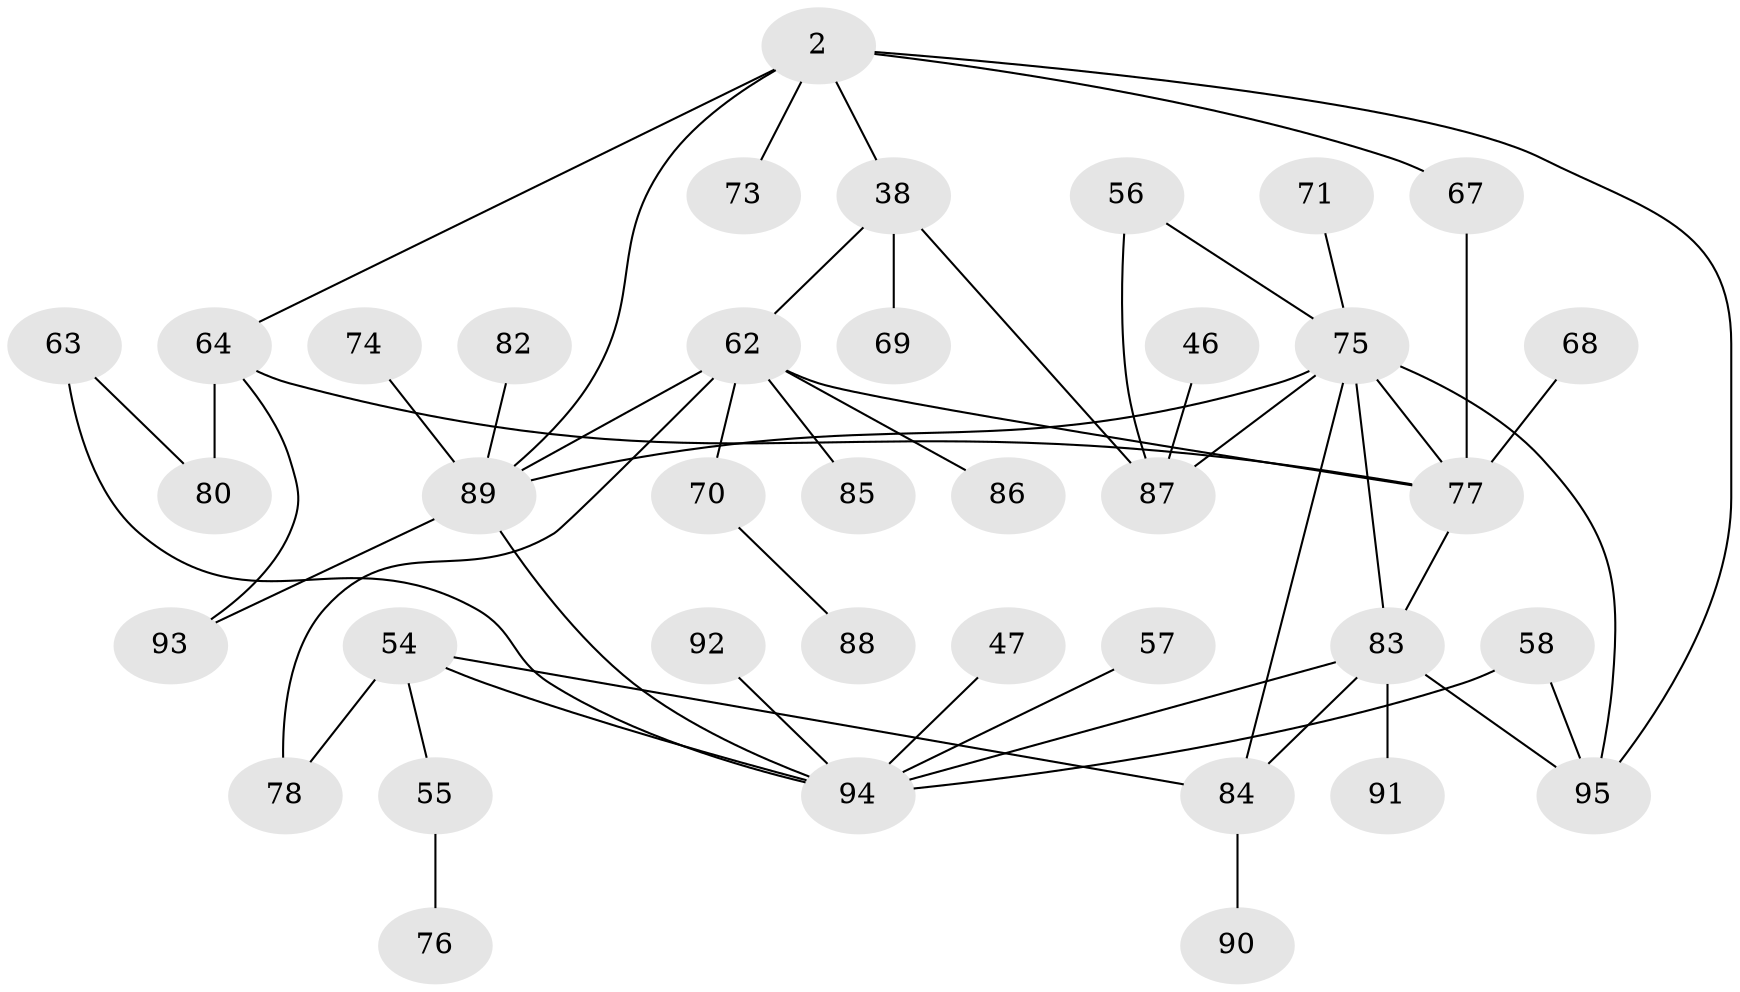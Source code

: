 // original degree distribution, {6: 0.031578947368421054, 4: 0.10526315789473684, 5: 0.07368421052631578, 3: 0.24210526315789474, 2: 0.29473684210526313, 1: 0.25263157894736843}
// Generated by graph-tools (version 1.1) at 2025/45/03/04/25 21:45:14]
// undirected, 38 vertices, 53 edges
graph export_dot {
graph [start="1"]
  node [color=gray90,style=filled];
  2 [super="+1"];
  38 [super="+32"];
  46;
  47;
  54 [super="+11+13+30+26"];
  55;
  56 [super="+43"];
  57;
  58;
  62 [super="+61"];
  63;
  64 [super="+44"];
  67 [super="+39"];
  68;
  69;
  70;
  71;
  73;
  74;
  75 [super="+21+34+53"];
  76;
  77 [super="+59"];
  78;
  80;
  82;
  83 [super="+72+79+50"];
  84 [super="+40+29"];
  85;
  86;
  87 [super="+37"];
  88;
  89 [super="+20+81"];
  90;
  91 [super="+66"];
  92;
  93;
  94 [super="+65"];
  95 [super="+8"];
  2 -- 73;
  2 -- 95;
  2 -- 89 [weight=2];
  2 -- 38 [weight=2];
  2 -- 64;
  2 -- 67;
  38 -- 69;
  38 -- 62 [weight=2];
  38 -- 87;
  46 -- 87;
  47 -- 94;
  54 -- 55;
  54 -- 78;
  54 -- 84 [weight=2];
  54 -- 94;
  55 -- 76;
  56 -- 87;
  56 -- 75;
  57 -- 94;
  58 -- 95;
  58 -- 94;
  62 -- 85;
  62 -- 89;
  62 -- 86;
  62 -- 70;
  62 -- 78;
  62 -- 77;
  63 -- 80;
  63 -- 94;
  64 -- 80;
  64 -- 77;
  64 -- 93;
  67 -- 77;
  68 -- 77;
  70 -- 88;
  71 -- 75;
  74 -- 89;
  75 -- 95;
  75 -- 77;
  75 -- 89 [weight=2];
  75 -- 87;
  75 -- 83;
  75 -- 84;
  77 -- 83 [weight=2];
  82 -- 89;
  83 -- 91 [weight=3];
  83 -- 94 [weight=2];
  83 -- 84 [weight=2];
  83 -- 95;
  84 -- 90;
  89 -- 93;
  89 -- 94 [weight=2];
  92 -- 94;
}
